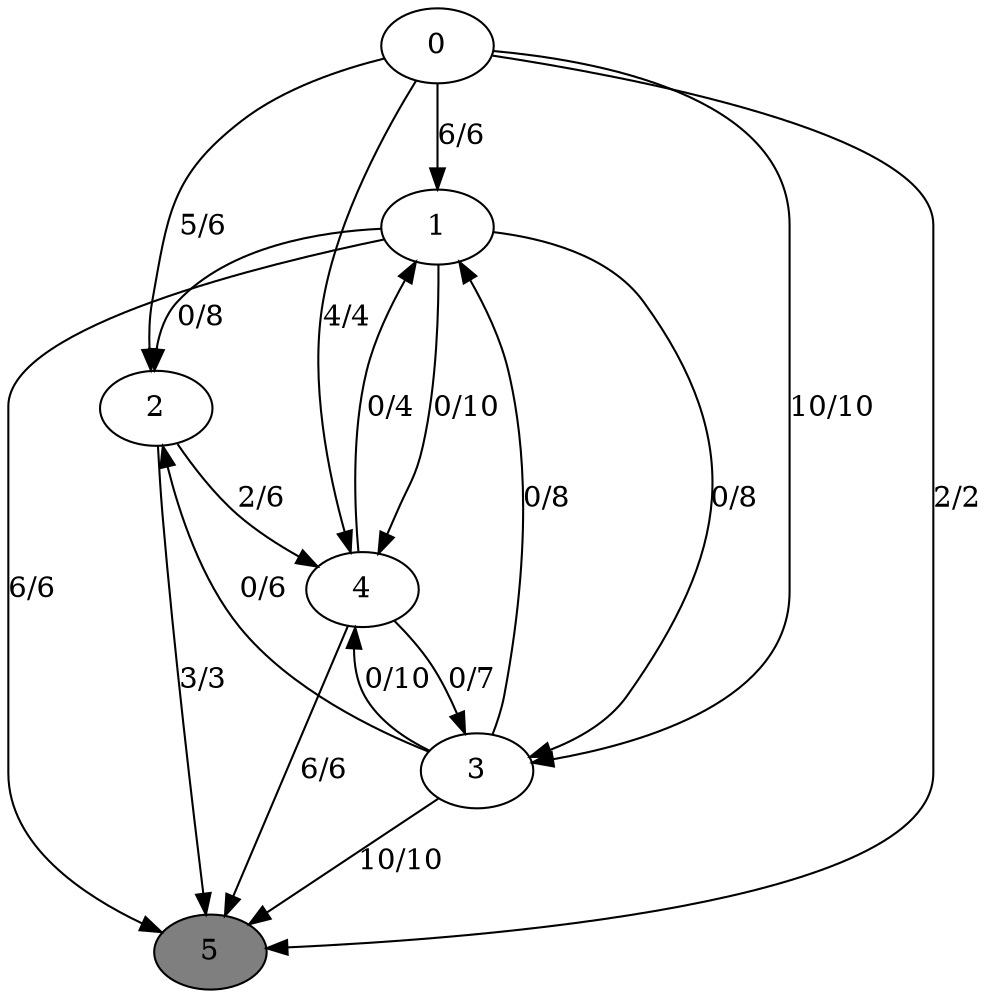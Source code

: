 digraph G {
	0[style=filled fillcolor=grey100];
	0->1[label ="6/6"] ;
	0->2[label ="5/6"] ;
	0->3[label ="10/10"] ;
	0->4[label ="4/4"] ;
	0->5[label ="2/2"] ;
	1[style=filled fillcolor=grey100];
	1->2[label ="0/8"] ;
	1->3[label ="0/8"] ;
	1->4[label ="0/10"] ;
	1->5[label ="6/6"] ;
	2[style=filled fillcolor=grey100];
	2->4[label ="2/6"] ;
	2->5[label ="3/3"] ;
	3[style=filled fillcolor=grey100];
	3->1[label ="0/8"] ;
	3->2[label ="0/6"] ;
	3->4[label ="0/10"] ;
	3->5[label ="10/10"] ;
	4[style=filled fillcolor=grey100];
	4->1[label ="0/4"] ;
	4->3[label ="0/7"] ;
	4->5[label ="6/6"] ;
	5[style=filled fillcolor=grey50];
}
